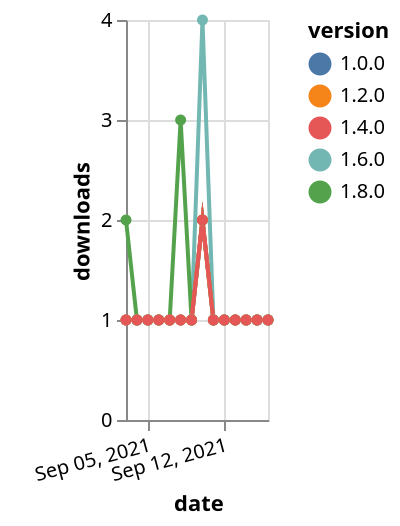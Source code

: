 {"$schema": "https://vega.github.io/schema/vega-lite/v5.json", "description": "A simple bar chart with embedded data.", "data": {"values": [{"date": "2021-09-03", "total": 200, "delta": 1, "version": "1.6.0"}, {"date": "2021-09-04", "total": 201, "delta": 1, "version": "1.6.0"}, {"date": "2021-09-05", "total": 202, "delta": 1, "version": "1.6.0"}, {"date": "2021-09-06", "total": 203, "delta": 1, "version": "1.6.0"}, {"date": "2021-09-07", "total": 204, "delta": 1, "version": "1.6.0"}, {"date": "2021-09-08", "total": 205, "delta": 1, "version": "1.6.0"}, {"date": "2021-09-09", "total": 206, "delta": 1, "version": "1.6.0"}, {"date": "2021-09-10", "total": 210, "delta": 4, "version": "1.6.0"}, {"date": "2021-09-11", "total": 211, "delta": 1, "version": "1.6.0"}, {"date": "2021-09-12", "total": 212, "delta": 1, "version": "1.6.0"}, {"date": "2021-09-13", "total": 213, "delta": 1, "version": "1.6.0"}, {"date": "2021-09-14", "total": 214, "delta": 1, "version": "1.6.0"}, {"date": "2021-09-15", "total": 215, "delta": 1, "version": "1.6.0"}, {"date": "2021-09-16", "total": 216, "delta": 1, "version": "1.6.0"}, {"date": "2021-09-03", "total": 129, "delta": 2, "version": "1.8.0"}, {"date": "2021-09-04", "total": 130, "delta": 1, "version": "1.8.0"}, {"date": "2021-09-05", "total": 131, "delta": 1, "version": "1.8.0"}, {"date": "2021-09-06", "total": 132, "delta": 1, "version": "1.8.0"}, {"date": "2021-09-07", "total": 133, "delta": 1, "version": "1.8.0"}, {"date": "2021-09-08", "total": 136, "delta": 3, "version": "1.8.0"}, {"date": "2021-09-09", "total": 137, "delta": 1, "version": "1.8.0"}, {"date": "2021-09-10", "total": 139, "delta": 2, "version": "1.8.0"}, {"date": "2021-09-11", "total": 140, "delta": 1, "version": "1.8.0"}, {"date": "2021-09-12", "total": 141, "delta": 1, "version": "1.8.0"}, {"date": "2021-09-13", "total": 142, "delta": 1, "version": "1.8.0"}, {"date": "2021-09-14", "total": 143, "delta": 1, "version": "1.8.0"}, {"date": "2021-09-15", "total": 144, "delta": 1, "version": "1.8.0"}, {"date": "2021-09-16", "total": 145, "delta": 1, "version": "1.8.0"}, {"date": "2021-09-03", "total": 205, "delta": 1, "version": "1.0.0"}, {"date": "2021-09-04", "total": 206, "delta": 1, "version": "1.0.0"}, {"date": "2021-09-05", "total": 207, "delta": 1, "version": "1.0.0"}, {"date": "2021-09-06", "total": 208, "delta": 1, "version": "1.0.0"}, {"date": "2021-09-07", "total": 209, "delta": 1, "version": "1.0.0"}, {"date": "2021-09-08", "total": 210, "delta": 1, "version": "1.0.0"}, {"date": "2021-09-09", "total": 211, "delta": 1, "version": "1.0.0"}, {"date": "2021-09-10", "total": 213, "delta": 2, "version": "1.0.0"}, {"date": "2021-09-11", "total": 214, "delta": 1, "version": "1.0.0"}, {"date": "2021-09-12", "total": 215, "delta": 1, "version": "1.0.0"}, {"date": "2021-09-13", "total": 216, "delta": 1, "version": "1.0.0"}, {"date": "2021-09-14", "total": 217, "delta": 1, "version": "1.0.0"}, {"date": "2021-09-15", "total": 218, "delta": 1, "version": "1.0.0"}, {"date": "2021-09-16", "total": 219, "delta": 1, "version": "1.0.0"}, {"date": "2021-09-03", "total": 193, "delta": 1, "version": "1.2.0"}, {"date": "2021-09-04", "total": 194, "delta": 1, "version": "1.2.0"}, {"date": "2021-09-05", "total": 195, "delta": 1, "version": "1.2.0"}, {"date": "2021-09-06", "total": 196, "delta": 1, "version": "1.2.0"}, {"date": "2021-09-07", "total": 197, "delta": 1, "version": "1.2.0"}, {"date": "2021-09-08", "total": 198, "delta": 1, "version": "1.2.0"}, {"date": "2021-09-09", "total": 199, "delta": 1, "version": "1.2.0"}, {"date": "2021-09-10", "total": 201, "delta": 2, "version": "1.2.0"}, {"date": "2021-09-11", "total": 202, "delta": 1, "version": "1.2.0"}, {"date": "2021-09-12", "total": 203, "delta": 1, "version": "1.2.0"}, {"date": "2021-09-13", "total": 204, "delta": 1, "version": "1.2.0"}, {"date": "2021-09-14", "total": 205, "delta": 1, "version": "1.2.0"}, {"date": "2021-09-15", "total": 206, "delta": 1, "version": "1.2.0"}, {"date": "2021-09-16", "total": 207, "delta": 1, "version": "1.2.0"}, {"date": "2021-09-03", "total": 170, "delta": 1, "version": "1.4.0"}, {"date": "2021-09-04", "total": 171, "delta": 1, "version": "1.4.0"}, {"date": "2021-09-05", "total": 172, "delta": 1, "version": "1.4.0"}, {"date": "2021-09-06", "total": 173, "delta": 1, "version": "1.4.0"}, {"date": "2021-09-07", "total": 174, "delta": 1, "version": "1.4.0"}, {"date": "2021-09-08", "total": 175, "delta": 1, "version": "1.4.0"}, {"date": "2021-09-09", "total": 176, "delta": 1, "version": "1.4.0"}, {"date": "2021-09-10", "total": 178, "delta": 2, "version": "1.4.0"}, {"date": "2021-09-11", "total": 179, "delta": 1, "version": "1.4.0"}, {"date": "2021-09-12", "total": 180, "delta": 1, "version": "1.4.0"}, {"date": "2021-09-13", "total": 181, "delta": 1, "version": "1.4.0"}, {"date": "2021-09-14", "total": 182, "delta": 1, "version": "1.4.0"}, {"date": "2021-09-15", "total": 183, "delta": 1, "version": "1.4.0"}, {"date": "2021-09-16", "total": 184, "delta": 1, "version": "1.4.0"}]}, "width": "container", "mark": {"type": "line", "point": {"filled": true}}, "encoding": {"x": {"field": "date", "type": "temporal", "timeUnit": "yearmonthdate", "title": "date", "axis": {"labelAngle": -15}}, "y": {"field": "delta", "type": "quantitative", "title": "downloads"}, "color": {"field": "version", "type": "nominal"}, "tooltip": {"field": "delta"}}}